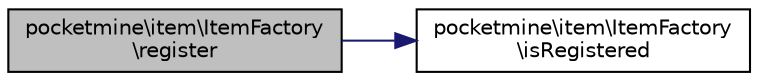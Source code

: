 digraph "pocketmine\item\ItemFactory\register"
{
 // INTERACTIVE_SVG=YES
 // LATEX_PDF_SIZE
  edge [fontname="Helvetica",fontsize="10",labelfontname="Helvetica",labelfontsize="10"];
  node [fontname="Helvetica",fontsize="10",shape=record];
  rankdir="LR";
  Node1 [label="pocketmine\\item\\ItemFactory\l\\register",height=0.2,width=0.4,color="black", fillcolor="grey75", style="filled", fontcolor="black",tooltip=" "];
  Node1 -> Node2 [color="midnightblue",fontsize="10",style="solid",fontname="Helvetica"];
  Node2 [label="pocketmine\\item\\ItemFactory\l\\isRegistered",height=0.2,width=0.4,color="black", fillcolor="white", style="filled",URL="$d8/d5d/classpocketmine_1_1item_1_1_item_factory.html#a271d2a0bc84603cc708833c879d2e2b8",tooltip=" "];
}
